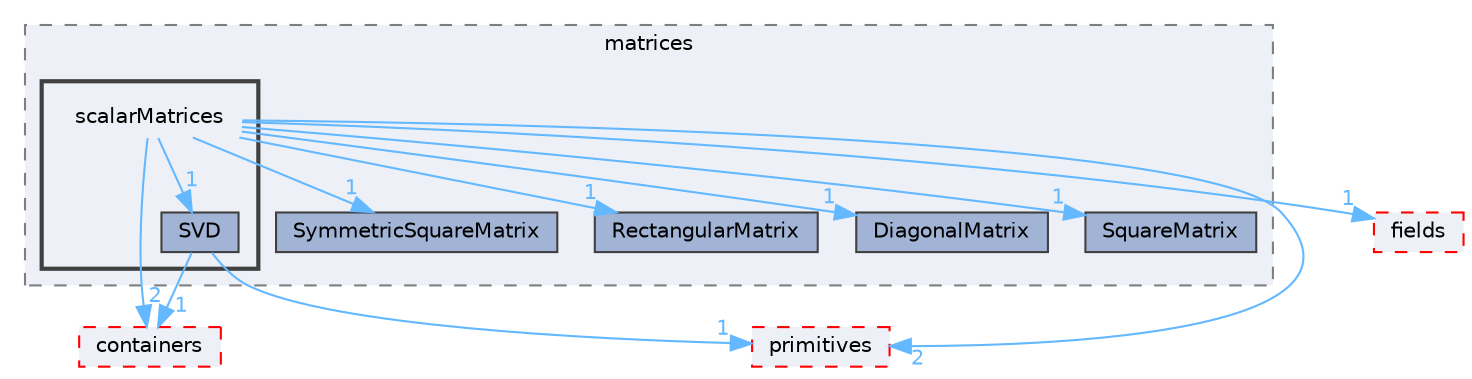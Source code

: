 digraph "src/OpenFOAM/matrices/scalarMatrices"
{
 // LATEX_PDF_SIZE
  bgcolor="transparent";
  edge [fontname=Helvetica,fontsize=10,labelfontname=Helvetica,labelfontsize=10];
  node [fontname=Helvetica,fontsize=10,shape=box,height=0.2,width=0.4];
  compound=true
  subgraph clusterdir_b07477ab37bc0cd7eb28fb569c691c21 {
    graph [ bgcolor="#edf0f7", pencolor="grey50", label="matrices", fontname=Helvetica,fontsize=10 style="filled,dashed", URL="dir_b07477ab37bc0cd7eb28fb569c691c21.html",tooltip=""]
  dir_065029d1b90700fbd81fbc5c2723758f [label="SymmetricSquareMatrix", fillcolor="#a2b4d6", color="grey25", style="filled", URL="dir_065029d1b90700fbd81fbc5c2723758f.html",tooltip=""];
  dir_82024ecf96c7e84d47860642f57ace9e [label="RectangularMatrix", fillcolor="#a2b4d6", color="grey25", style="filled", URL="dir_82024ecf96c7e84d47860642f57ace9e.html",tooltip=""];
  dir_9bdf991149efcaf20d994a0e27108262 [label="DiagonalMatrix", fillcolor="#a2b4d6", color="grey25", style="filled", URL="dir_9bdf991149efcaf20d994a0e27108262.html",tooltip=""];
  dir_9de91893ed1140d312544af919035e0c [label="SquareMatrix", fillcolor="#a2b4d6", color="grey25", style="filled", URL="dir_9de91893ed1140d312544af919035e0c.html",tooltip=""];
  subgraph clusterdir_d192f954d20aef904113126d0c326e0c {
    graph [ bgcolor="#edf0f7", pencolor="grey25", label="", fontname=Helvetica,fontsize=10 style="filled,bold", URL="dir_d192f954d20aef904113126d0c326e0c.html",tooltip=""]
    dir_d192f954d20aef904113126d0c326e0c [shape=plaintext, label="scalarMatrices"];
  dir_8568913875eff682a6bd08d6f8f25713 [label="SVD", fillcolor="#a2b4d6", color="grey25", style="filled", URL="dir_8568913875eff682a6bd08d6f8f25713.html",tooltip=""];
  }
  }
  dir_19d0872053bde092be81d7fe3f56cbf7 [label="containers", fillcolor="#edf0f7", color="red", style="filled,dashed", URL="dir_19d0872053bde092be81d7fe3f56cbf7.html",tooltip=""];
  dir_3e50f45338116b169052b428016851aa [label="primitives", fillcolor="#edf0f7", color="red", style="filled,dashed", URL="dir_3e50f45338116b169052b428016851aa.html",tooltip=""];
  dir_962442b8f989d5529fab5e0f0e4ffb74 [label="fields", fillcolor="#edf0f7", color="red", style="filled,dashed", URL="dir_962442b8f989d5529fab5e0f0e4ffb74.html",tooltip=""];
  dir_d192f954d20aef904113126d0c326e0c->dir_065029d1b90700fbd81fbc5c2723758f [headlabel="1", labeldistance=1.5 headhref="dir_003419_003914.html" href="dir_003419_003914.html" color="steelblue1" fontcolor="steelblue1"];
  dir_d192f954d20aef904113126d0c326e0c->dir_19d0872053bde092be81d7fe3f56cbf7 [headlabel="2", labeldistance=1.5 headhref="dir_003419_000669.html" href="dir_003419_000669.html" color="steelblue1" fontcolor="steelblue1"];
  dir_d192f954d20aef904113126d0c326e0c->dir_3e50f45338116b169052b428016851aa [headlabel="2", labeldistance=1.5 headhref="dir_003419_003069.html" href="dir_003419_003069.html" color="steelblue1" fontcolor="steelblue1"];
  dir_d192f954d20aef904113126d0c326e0c->dir_82024ecf96c7e84d47860642f57ace9e [headlabel="1", labeldistance=1.5 headhref="dir_003419_003261.html" href="dir_003419_003261.html" color="steelblue1" fontcolor="steelblue1"];
  dir_d192f954d20aef904113126d0c326e0c->dir_8568913875eff682a6bd08d6f8f25713 [headlabel="1", labeldistance=1.5 headhref="dir_003419_003895.html" href="dir_003419_003895.html" color="steelblue1" fontcolor="steelblue1"];
  dir_d192f954d20aef904113126d0c326e0c->dir_962442b8f989d5529fab5e0f0e4ffb74 [headlabel="1", labeldistance=1.5 headhref="dir_003419_001335.html" href="dir_003419_001335.html" color="steelblue1" fontcolor="steelblue1"];
  dir_d192f954d20aef904113126d0c326e0c->dir_9bdf991149efcaf20d994a0e27108262 [headlabel="1", labeldistance=1.5 headhref="dir_003419_000904.html" href="dir_003419_000904.html" color="steelblue1" fontcolor="steelblue1"];
  dir_d192f954d20aef904113126d0c326e0c->dir_9de91893ed1140d312544af919035e0c [headlabel="1", labeldistance=1.5 headhref="dir_003419_003727.html" href="dir_003419_003727.html" color="steelblue1" fontcolor="steelblue1"];
  dir_8568913875eff682a6bd08d6f8f25713->dir_19d0872053bde092be81d7fe3f56cbf7 [headlabel="1", labeldistance=1.5 headhref="dir_003895_000669.html" href="dir_003895_000669.html" color="steelblue1" fontcolor="steelblue1"];
  dir_8568913875eff682a6bd08d6f8f25713->dir_3e50f45338116b169052b428016851aa [headlabel="1", labeldistance=1.5 headhref="dir_003895_003069.html" href="dir_003895_003069.html" color="steelblue1" fontcolor="steelblue1"];
}

